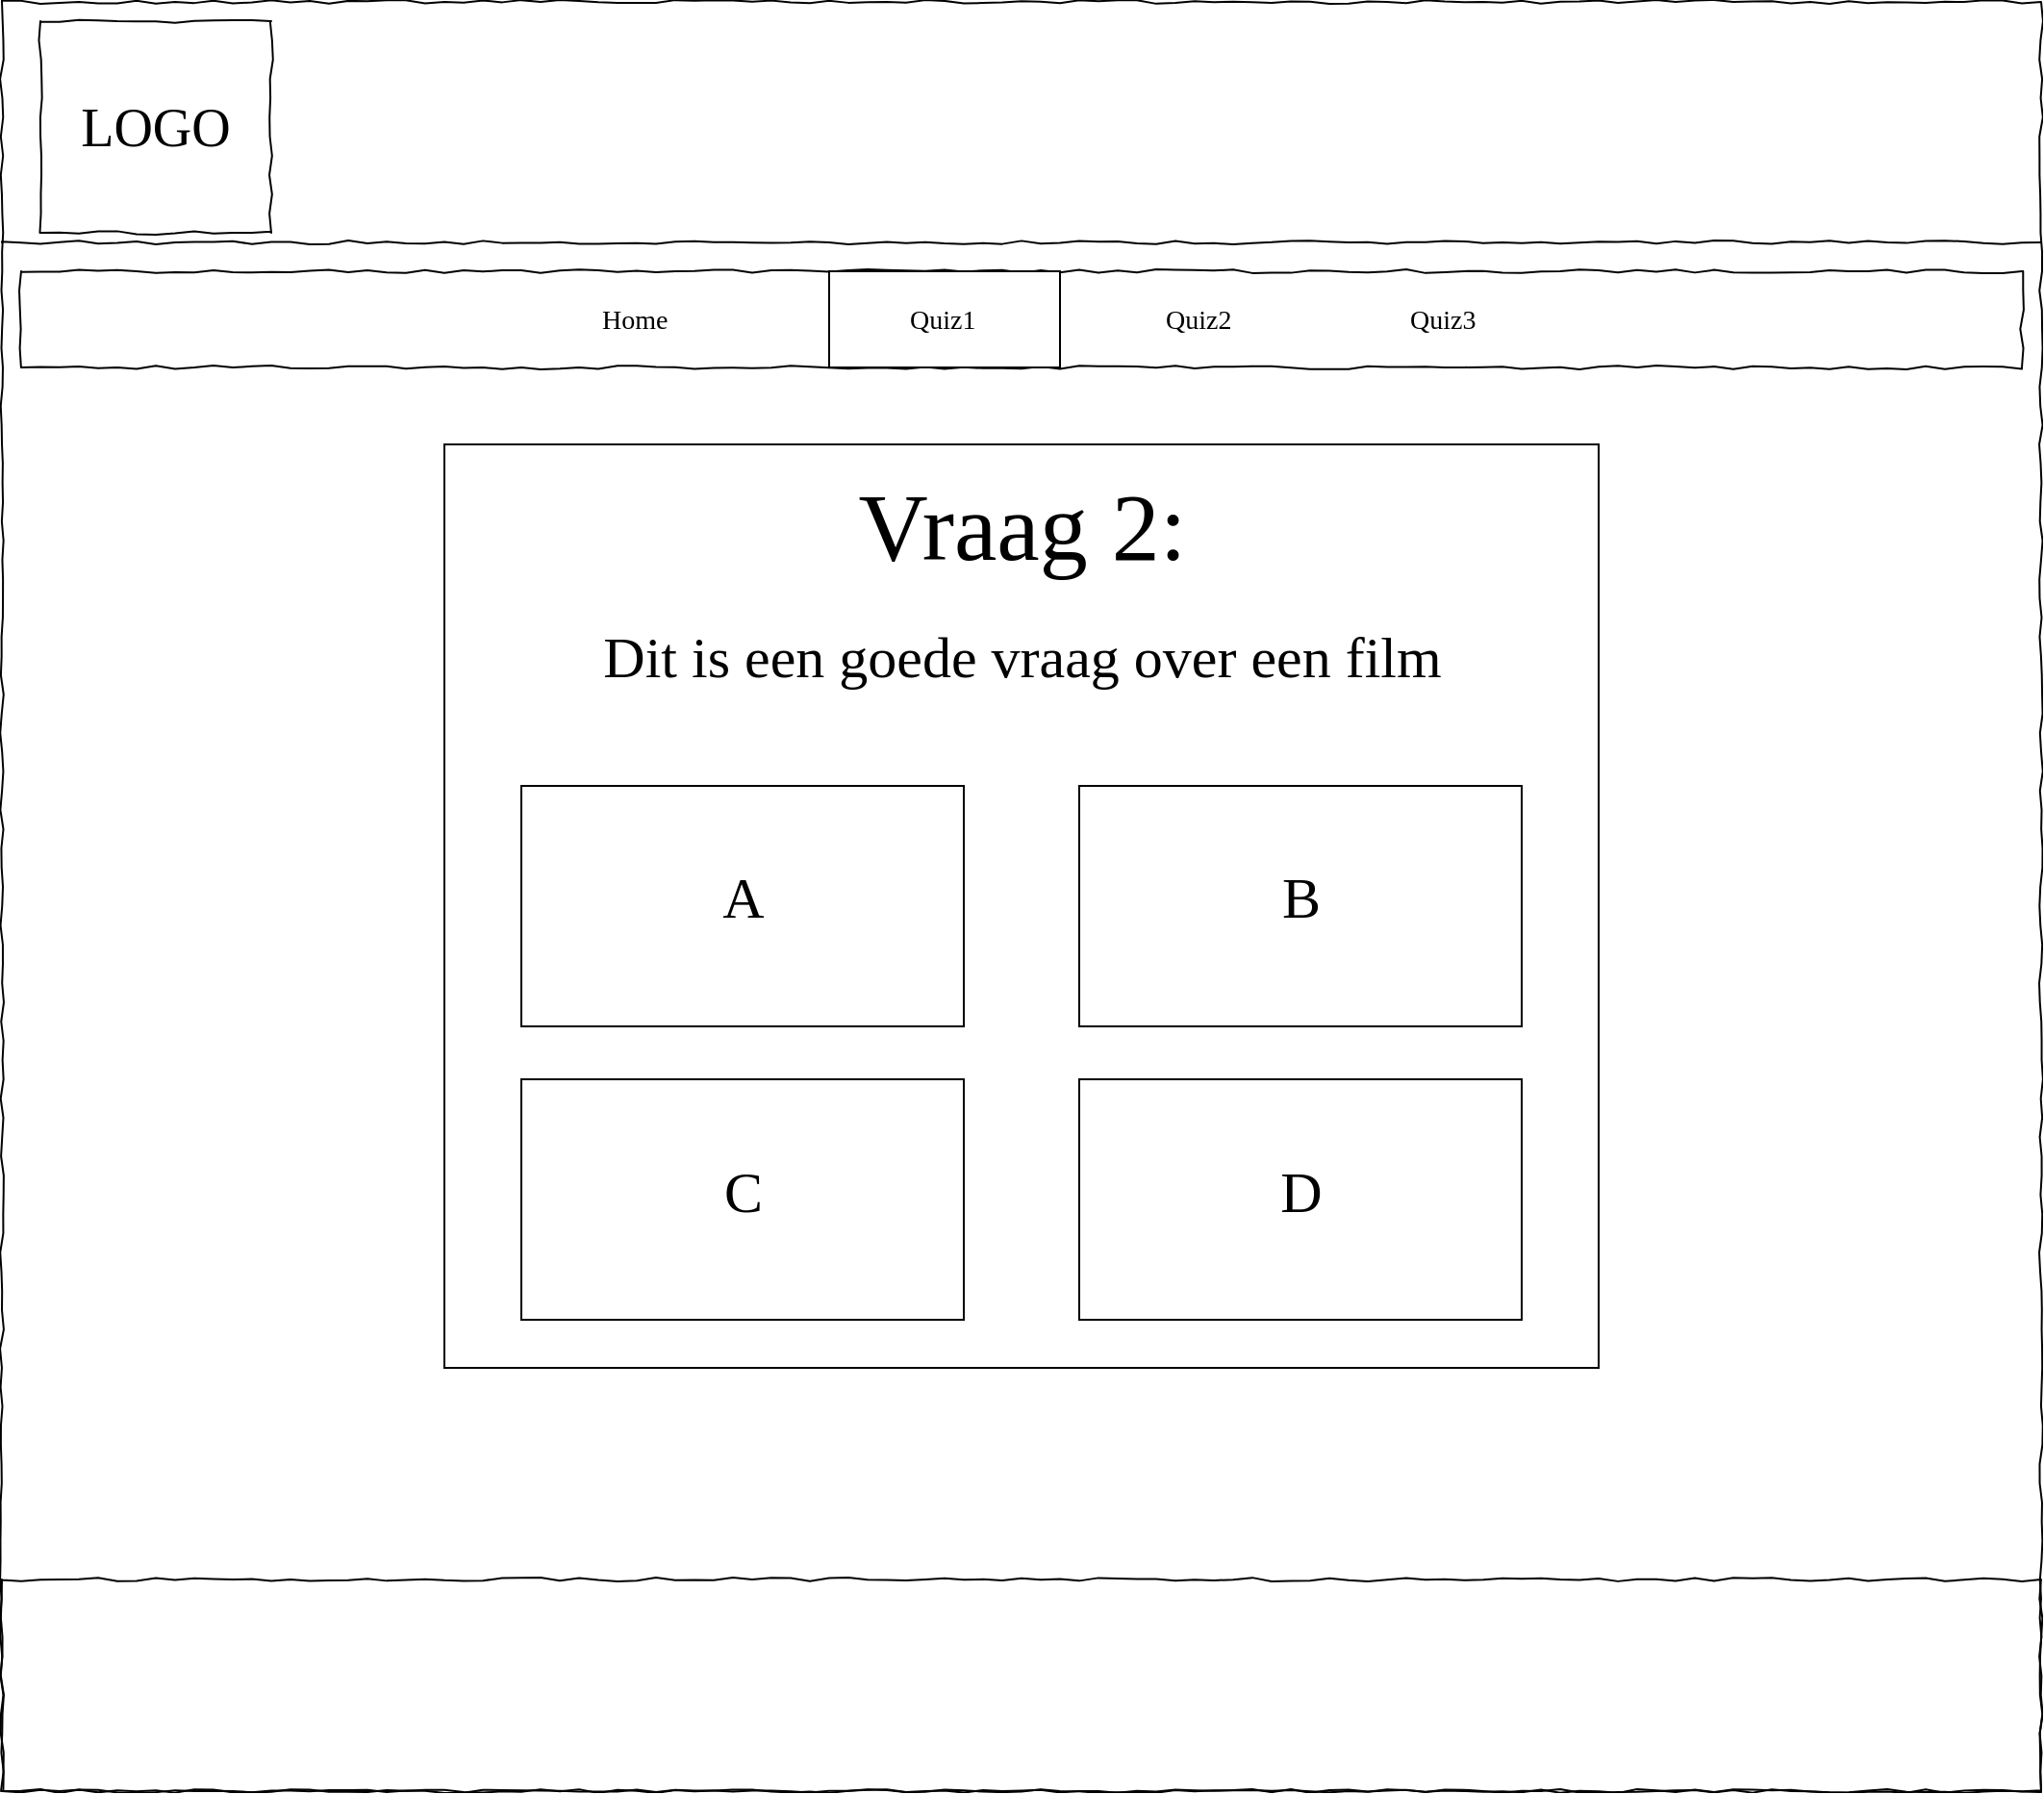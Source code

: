 <mxfile version="20.8.3" type="github">
  <diagram name="Page-1" id="03018318-947c-dd8e-b7a3-06fadd420f32">
    <mxGraphModel dx="1562" dy="784" grid="1" gridSize="10" guides="1" tooltips="1" connect="1" arrows="1" fold="1" page="1" pageScale="1" pageWidth="1100" pageHeight="850" background="none" math="0" shadow="0">
      <root>
        <mxCell id="0" />
        <mxCell id="1" parent="0" />
        <mxCell id="677b7b8949515195-1" value="" style="whiteSpace=wrap;html=1;rounded=0;shadow=0;labelBackgroundColor=none;strokeColor=#000000;strokeWidth=1;fillColor=none;fontFamily=Verdana;fontSize=12;fontColor=#000000;align=center;comic=1;" parent="1" vertex="1">
          <mxGeometry x="20" y="20" width="1060" height="930" as="geometry" />
        </mxCell>
        <mxCell id="677b7b8949515195-2" value="LOGO" style="whiteSpace=wrap;html=1;rounded=0;shadow=0;labelBackgroundColor=none;strokeWidth=1;fontFamily=Verdana;fontSize=28;align=center;comic=1;" parent="1" vertex="1">
          <mxGeometry x="40" y="30" width="120" height="110" as="geometry" />
        </mxCell>
        <mxCell id="677b7b8949515195-9" value="" style="line;strokeWidth=1;html=1;rounded=0;shadow=0;labelBackgroundColor=none;fillColor=none;fontFamily=Verdana;fontSize=14;fontColor=#000000;align=center;comic=1;" parent="1" vertex="1">
          <mxGeometry x="20" y="140" width="1060" height="10" as="geometry" />
        </mxCell>
        <mxCell id="677b7b8949515195-10" value="" style="whiteSpace=wrap;html=1;rounded=0;shadow=0;labelBackgroundColor=none;strokeWidth=1;fillColor=none;fontFamily=Verdana;fontSize=12;align=center;comic=1;" parent="1" vertex="1">
          <mxGeometry x="30" y="160" width="1040" height="50" as="geometry" />
        </mxCell>
        <mxCell id="677b7b8949515195-11" value="Home" style="text;html=1;points=[];align=left;verticalAlign=top;spacingTop=-4;fontSize=14;fontFamily=Verdana" parent="1" vertex="1">
          <mxGeometry x="330" y="175" width="60" height="20" as="geometry" />
        </mxCell>
        <mxCell id="677b7b8949515195-12" value="Quiz1" style="text;html=1;points=[];align=left;verticalAlign=top;spacingTop=-4;fontSize=14;fontFamily=Verdana" parent="1" vertex="1">
          <mxGeometry x="477" y="175" width="60" height="20" as="geometry" />
        </mxCell>
        <mxCell id="677b7b8949515195-13" value="Quiz2" style="text;html=1;points=[];align=left;verticalAlign=top;spacingTop=-4;fontSize=14;fontFamily=Verdana" parent="1" vertex="1">
          <mxGeometry x="623" y="175" width="60" height="20" as="geometry" />
        </mxCell>
        <mxCell id="yf07e1yAb_ye40fB_3Hu-1" value="Quiz3" style="text;html=1;points=[];align=left;verticalAlign=top;spacingTop=-4;fontSize=14;fontFamily=Verdana" parent="1" vertex="1">
          <mxGeometry x="750" y="175" width="60" height="20" as="geometry" />
        </mxCell>
        <mxCell id="yf07e1yAb_ye40fB_3Hu-2" value="" style="rounded=0;whiteSpace=wrap;html=1;" parent="1" vertex="1">
          <mxGeometry x="450" y="160" width="120" height="50" as="geometry" />
        </mxCell>
        <mxCell id="yf07e1yAb_ye40fB_3Hu-3" value="&lt;div&gt;Quiz1&lt;/div&gt;&lt;div&gt;&lt;br&gt;&lt;/div&gt;" style="text;html=1;points=[];align=left;verticalAlign=top;spacingTop=-4;fontSize=14;fontFamily=Verdana" parent="1" vertex="1">
          <mxGeometry x="490" y="175" width="60" height="20" as="geometry" />
        </mxCell>
        <mxCell id="yf07e1yAb_ye40fB_3Hu-4" value="" style="rounded=0;whiteSpace=wrap;html=1;" parent="1" vertex="1">
          <mxGeometry x="250" y="250" width="600" height="480" as="geometry" />
        </mxCell>
        <mxCell id="yf07e1yAb_ye40fB_3Hu-5" value="&lt;font style=&quot;font-size: 50px;&quot;&gt;Vraag 2:&lt;/font&gt;" style="text;html=1;points=[];align=center;verticalAlign=top;spacingTop=-4;fontSize=14;fontFamily=Verdana" parent="1" vertex="1">
          <mxGeometry x="425" y="260" width="250" height="50" as="geometry" />
        </mxCell>
        <mxCell id="yf07e1yAb_ye40fB_3Hu-6" value="&lt;font style=&quot;font-size: 30px;&quot;&gt;Dit is een goede vraag over een film&lt;br&gt;&lt;/font&gt;" style="text;html=1;points=[];align=center;verticalAlign=top;spacingTop=-4;fontSize=14;fontFamily=Verdana" parent="1" vertex="1">
          <mxGeometry x="425" y="340" width="250" height="50" as="geometry" />
        </mxCell>
        <mxCell id="yf07e1yAb_ye40fB_3Hu-7" value="" style="rounded=0;whiteSpace=wrap;html=1;fontSize=30;" parent="1" vertex="1">
          <mxGeometry x="290" y="427.5" width="230" height="125" as="geometry" />
        </mxCell>
        <mxCell id="yf07e1yAb_ye40fB_3Hu-8" value="" style="rounded=0;whiteSpace=wrap;html=1;fontSize=30;" parent="1" vertex="1">
          <mxGeometry x="580" y="427.5" width="230" height="125" as="geometry" />
        </mxCell>
        <mxCell id="yf07e1yAb_ye40fB_3Hu-9" value="" style="rounded=0;whiteSpace=wrap;html=1;fontSize=30;" parent="1" vertex="1">
          <mxGeometry x="580" y="580" width="230" height="125" as="geometry" />
        </mxCell>
        <mxCell id="yf07e1yAb_ye40fB_3Hu-10" value="" style="rounded=0;whiteSpace=wrap;html=1;fontSize=30;" parent="1" vertex="1">
          <mxGeometry x="290" y="580" width="230" height="125" as="geometry" />
        </mxCell>
        <mxCell id="yf07e1yAb_ye40fB_3Hu-11" value="&lt;font style=&quot;font-size: 30px;&quot;&gt;A&lt;/font&gt;" style="text;html=1;points=[];align=center;verticalAlign=top;spacingTop=-4;fontSize=14;fontFamily=Verdana" parent="1" vertex="1">
          <mxGeometry x="280" y="465" width="250" height="50" as="geometry" />
        </mxCell>
        <mxCell id="yf07e1yAb_ye40fB_3Hu-12" value="&lt;font style=&quot;font-size: 30px;&quot;&gt;B&lt;/font&gt;" style="text;html=1;points=[];align=center;verticalAlign=top;spacingTop=-4;fontSize=14;fontFamily=Verdana" parent="1" vertex="1">
          <mxGeometry x="570" y="465" width="250" height="50" as="geometry" />
        </mxCell>
        <mxCell id="yf07e1yAb_ye40fB_3Hu-13" value="&lt;font style=&quot;font-size: 30px;&quot;&gt;D&lt;/font&gt;" style="text;html=1;points=[];align=center;verticalAlign=top;spacingTop=-4;fontSize=14;fontFamily=Verdana" parent="1" vertex="1">
          <mxGeometry x="570" y="617.5" width="250" height="50" as="geometry" />
        </mxCell>
        <mxCell id="yf07e1yAb_ye40fB_3Hu-14" value="&lt;font style=&quot;font-size: 30px;&quot;&gt;C&lt;/font&gt;" style="text;html=1;points=[];align=center;verticalAlign=top;spacingTop=-4;fontSize=14;fontFamily=Verdana" parent="1" vertex="1">
          <mxGeometry x="280" y="617.5" width="250" height="50" as="geometry" />
        </mxCell>
        <mxCell id="m5JomoASc74LlEtkHe7L-1" value="" style="whiteSpace=wrap;html=1;rounded=0;shadow=0;labelBackgroundColor=none;strokeColor=#000000;strokeWidth=1;fillColor=none;fontFamily=Verdana;fontSize=12;fontColor=#000000;align=center;comic=1;" vertex="1" parent="1">
          <mxGeometry x="20" y="840" width="1060" height="110" as="geometry" />
        </mxCell>
      </root>
    </mxGraphModel>
  </diagram>
</mxfile>
